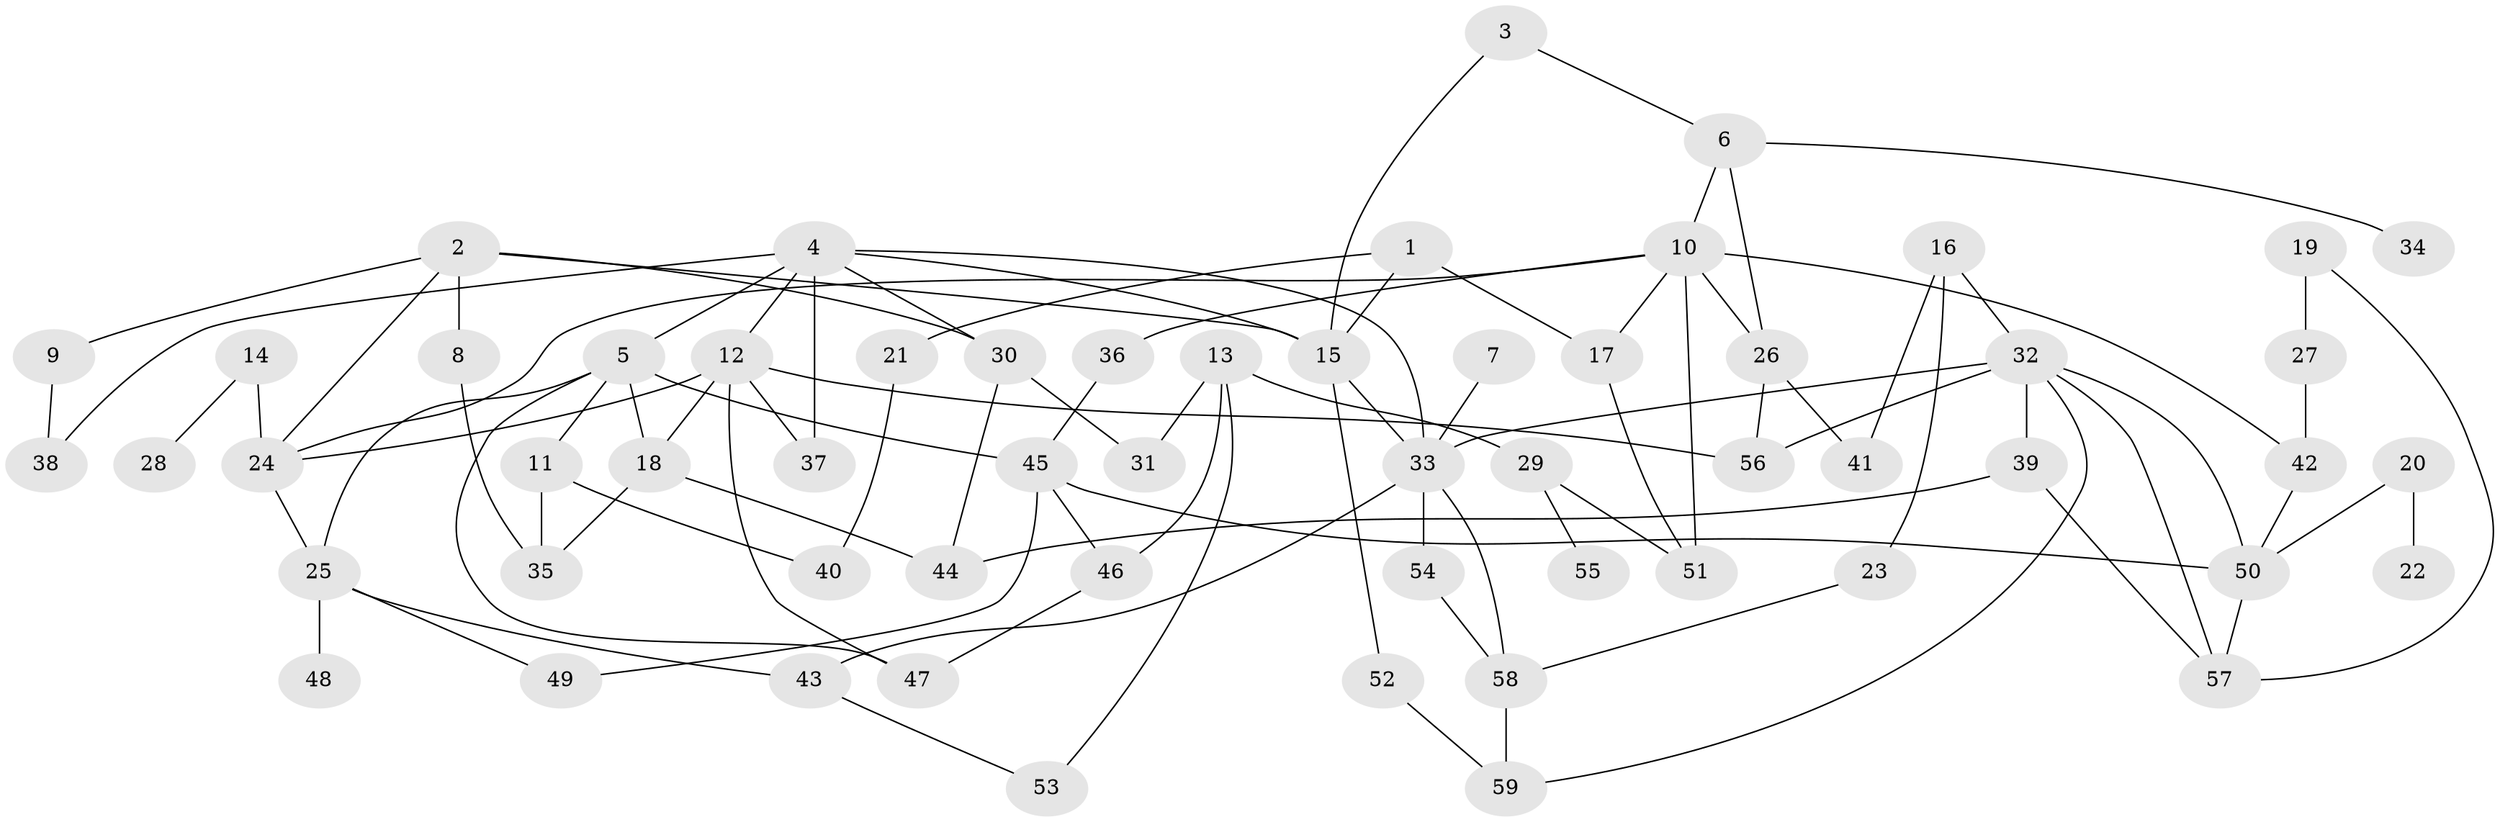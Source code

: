 // original degree distribution, {7: 0.00847457627118644, 6: 0.0423728813559322, 3: 0.23728813559322035, 5: 0.0423728813559322, 2: 0.2966101694915254, 8: 0.00847457627118644, 4: 0.11016949152542373, 1: 0.2542372881355932}
// Generated by graph-tools (version 1.1) at 2025/00/03/09/25 03:00:57]
// undirected, 59 vertices, 94 edges
graph export_dot {
graph [start="1"]
  node [color=gray90,style=filled];
  1;
  2;
  3;
  4;
  5;
  6;
  7;
  8;
  9;
  10;
  11;
  12;
  13;
  14;
  15;
  16;
  17;
  18;
  19;
  20;
  21;
  22;
  23;
  24;
  25;
  26;
  27;
  28;
  29;
  30;
  31;
  32;
  33;
  34;
  35;
  36;
  37;
  38;
  39;
  40;
  41;
  42;
  43;
  44;
  45;
  46;
  47;
  48;
  49;
  50;
  51;
  52;
  53;
  54;
  55;
  56;
  57;
  58;
  59;
  1 -- 15 [weight=1.0];
  1 -- 17 [weight=1.0];
  1 -- 21 [weight=1.0];
  2 -- 8 [weight=1.0];
  2 -- 9 [weight=1.0];
  2 -- 15 [weight=1.0];
  2 -- 24 [weight=1.0];
  2 -- 30 [weight=1.0];
  3 -- 6 [weight=1.0];
  3 -- 15 [weight=1.0];
  4 -- 5 [weight=1.0];
  4 -- 12 [weight=1.0];
  4 -- 15 [weight=1.0];
  4 -- 30 [weight=1.0];
  4 -- 33 [weight=1.0];
  4 -- 37 [weight=1.0];
  4 -- 38 [weight=1.0];
  5 -- 11 [weight=1.0];
  5 -- 18 [weight=1.0];
  5 -- 25 [weight=1.0];
  5 -- 45 [weight=1.0];
  5 -- 47 [weight=1.0];
  6 -- 10 [weight=1.0];
  6 -- 26 [weight=1.0];
  6 -- 34 [weight=1.0];
  7 -- 33 [weight=1.0];
  8 -- 35 [weight=1.0];
  9 -- 38 [weight=1.0];
  10 -- 17 [weight=1.0];
  10 -- 24 [weight=1.0];
  10 -- 26 [weight=1.0];
  10 -- 36 [weight=1.0];
  10 -- 42 [weight=1.0];
  10 -- 51 [weight=1.0];
  11 -- 35 [weight=1.0];
  11 -- 40 [weight=1.0];
  12 -- 18 [weight=1.0];
  12 -- 24 [weight=1.0];
  12 -- 37 [weight=1.0];
  12 -- 47 [weight=1.0];
  12 -- 56 [weight=1.0];
  13 -- 29 [weight=1.0];
  13 -- 31 [weight=1.0];
  13 -- 46 [weight=1.0];
  13 -- 53 [weight=1.0];
  14 -- 24 [weight=1.0];
  14 -- 28 [weight=1.0];
  15 -- 33 [weight=1.0];
  15 -- 52 [weight=1.0];
  16 -- 23 [weight=1.0];
  16 -- 32 [weight=1.0];
  16 -- 41 [weight=1.0];
  17 -- 51 [weight=1.0];
  18 -- 35 [weight=1.0];
  18 -- 44 [weight=1.0];
  19 -- 27 [weight=1.0];
  19 -- 57 [weight=1.0];
  20 -- 22 [weight=1.0];
  20 -- 50 [weight=1.0];
  21 -- 40 [weight=1.0];
  23 -- 58 [weight=1.0];
  24 -- 25 [weight=1.0];
  25 -- 43 [weight=1.0];
  25 -- 48 [weight=1.0];
  25 -- 49 [weight=1.0];
  26 -- 41 [weight=1.0];
  26 -- 56 [weight=1.0];
  27 -- 42 [weight=1.0];
  29 -- 51 [weight=1.0];
  29 -- 55 [weight=1.0];
  30 -- 31 [weight=1.0];
  30 -- 44 [weight=1.0];
  32 -- 33 [weight=1.0];
  32 -- 39 [weight=1.0];
  32 -- 50 [weight=1.0];
  32 -- 56 [weight=1.0];
  32 -- 57 [weight=1.0];
  32 -- 59 [weight=1.0];
  33 -- 43 [weight=1.0];
  33 -- 54 [weight=1.0];
  33 -- 58 [weight=1.0];
  36 -- 45 [weight=1.0];
  39 -- 44 [weight=1.0];
  39 -- 57 [weight=1.0];
  42 -- 50 [weight=1.0];
  43 -- 53 [weight=1.0];
  45 -- 46 [weight=1.0];
  45 -- 49 [weight=1.0];
  45 -- 50 [weight=1.0];
  46 -- 47 [weight=1.0];
  50 -- 57 [weight=1.0];
  52 -- 59 [weight=1.0];
  54 -- 58 [weight=1.0];
  58 -- 59 [weight=1.0];
}
